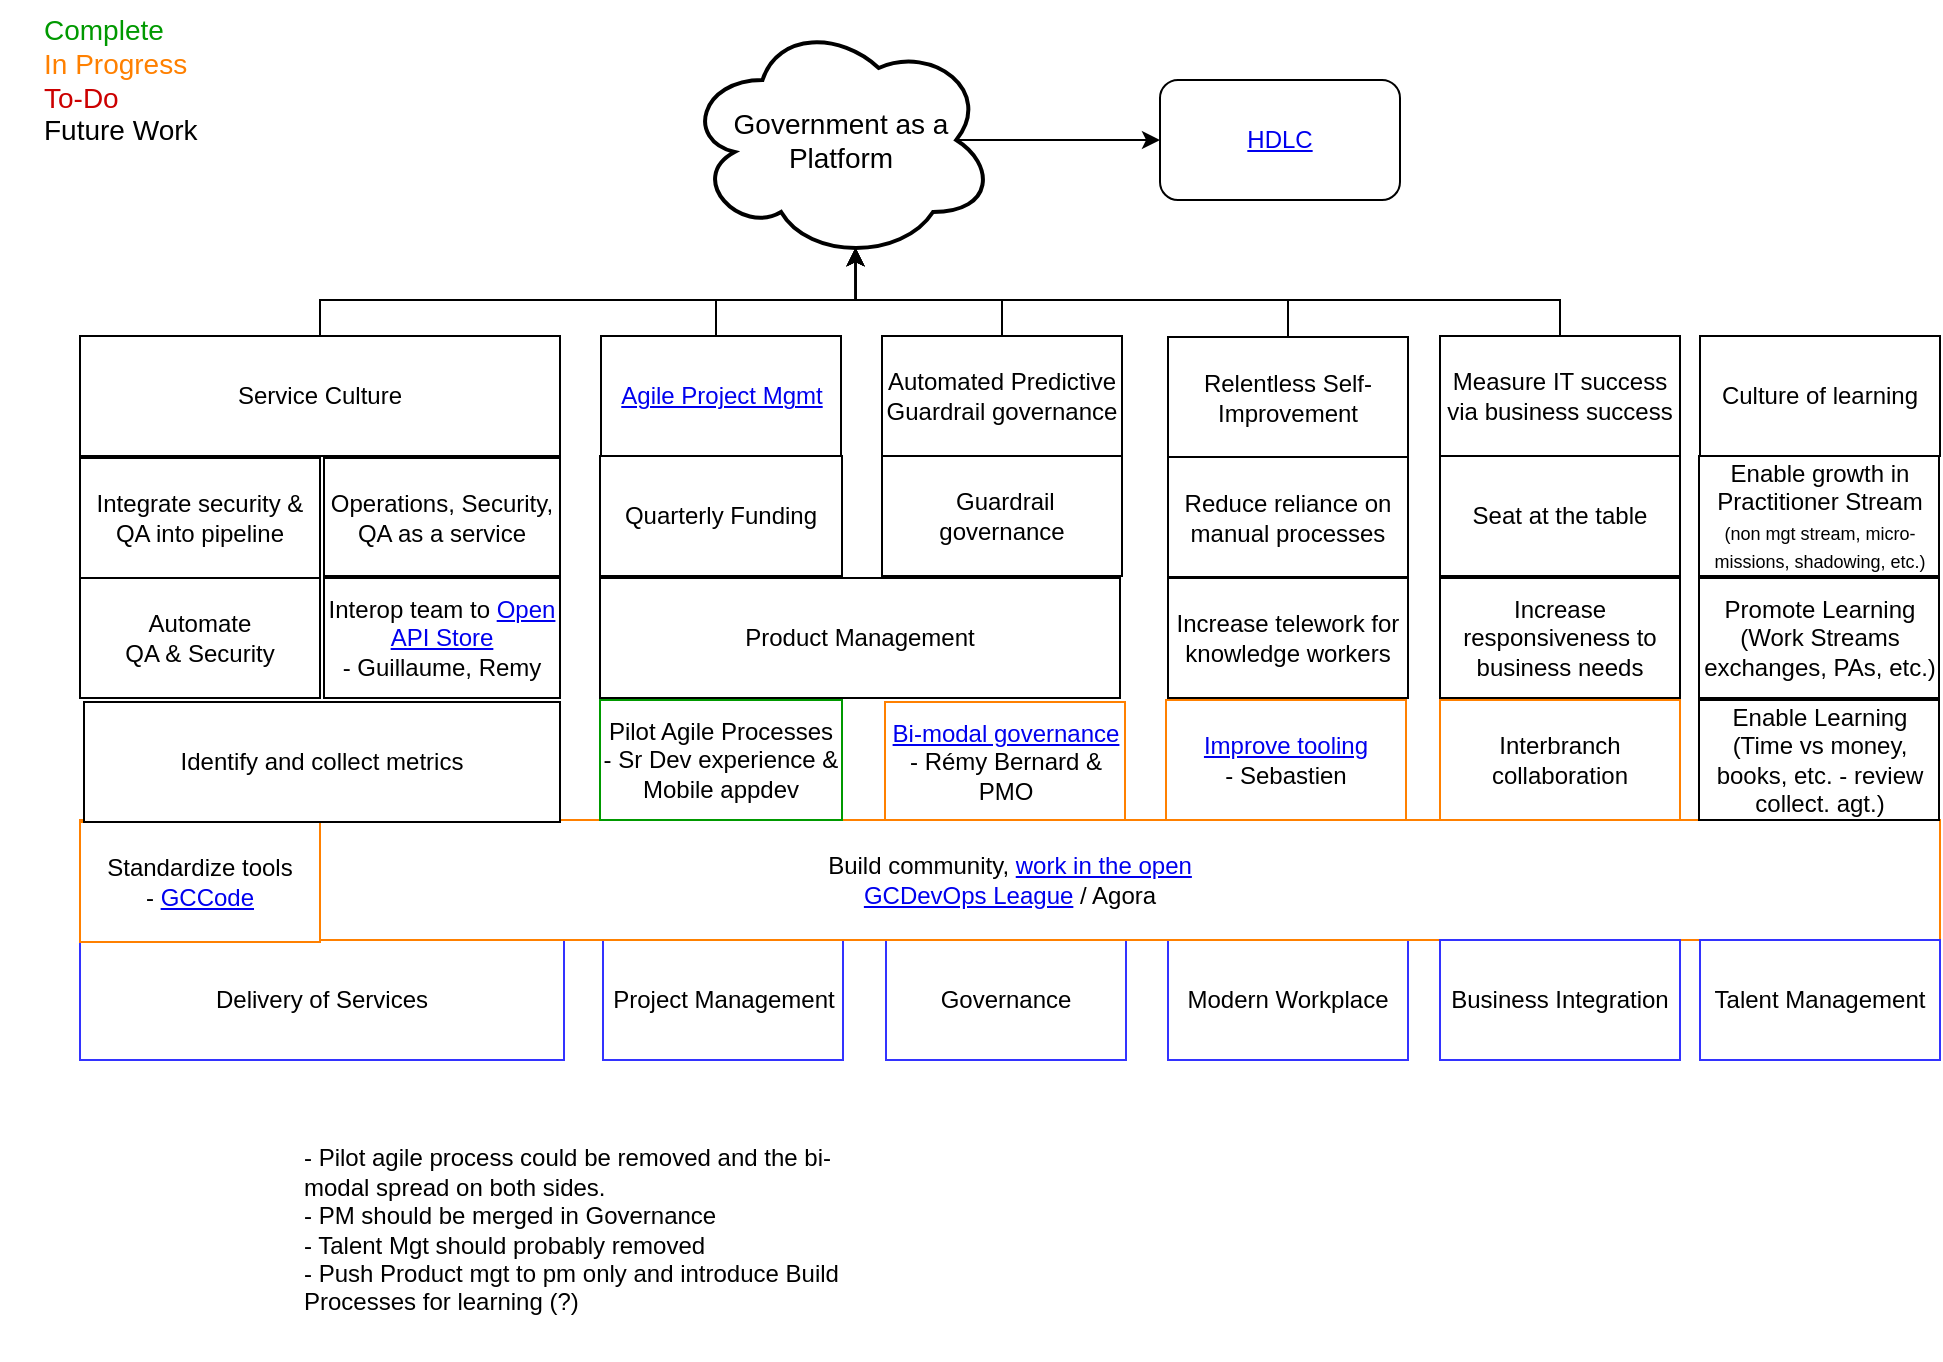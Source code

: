 <mxfile version="10.9.8" type="device"><diagram id="l1g6JQjKftUjXiHq0ZqX" name="Page-1"><mxGraphModel dx="1038" dy="617" grid="1" gridSize="10" guides="1" tooltips="1" connect="1" arrows="1" fold="1" page="1" pageScale="1" pageWidth="850" pageHeight="1100" math="0" shadow="0"><root><mxCell id="0"/><mxCell id="1" parent="0"/><mxCell id="KN0F07393923GkEY70TQ-1" style="edgeStyle=orthogonalEdgeStyle;rounded=0;orthogonalLoop=1;jettySize=auto;html=1;exitX=0.875;exitY=0.5;exitDx=0;exitDy=0;exitPerimeter=0;entryX=0;entryY=0.5;entryDx=0;entryDy=0;" edge="1" parent="1" source="KN0F07393923GkEY70TQ-2" target="KN0F07393923GkEY70TQ-3"><mxGeometry relative="1" as="geometry"/></mxCell><mxCell id="KN0F07393923GkEY70TQ-2" value="Government as a Platform" style="ellipse;shape=cloud;strokeWidth=2;fontSize=14;whiteSpace=wrap;html=1;align=center;" vertex="1" parent="1"><mxGeometry x="342.5" y="20" width="155" height="120" as="geometry"/></mxCell><mxCell id="KN0F07393923GkEY70TQ-3" value="&lt;a href=&quot;https://github.com/sara-sabr/ITStrategy/blob/master/Strategies/HumanDevelopmentLifeCycle.md&quot;&gt;HDLC&lt;/a&gt;" style="rounded=1;whiteSpace=wrap;html=1;" vertex="1" parent="1"><mxGeometry x="580" y="50" width="120" height="60" as="geometry"/></mxCell><mxCell id="KN0F07393923GkEY70TQ-4" value="Delivery of Services" style="rounded=0;whiteSpace=wrap;html=1;strokeColor=#3333FF;" vertex="1" parent="1"><mxGeometry x="40" y="480" width="242" height="60" as="geometry"/></mxCell><mxCell id="KN0F07393923GkEY70TQ-5" value="Project Management" style="rounded=0;whiteSpace=wrap;html=1;strokeColor=#3333FF;" vertex="1" parent="1"><mxGeometry x="301.5" y="480" width="120" height="60" as="geometry"/></mxCell><mxCell id="KN0F07393923GkEY70TQ-6" value="Governance" style="rounded=0;whiteSpace=wrap;html=1;strokeColor=#3333FF;" vertex="1" parent="1"><mxGeometry x="443" y="480" width="120" height="60" as="geometry"/></mxCell><mxCell id="KN0F07393923GkEY70TQ-7" value="Modern Workplace" style="rounded=0;whiteSpace=wrap;html=1;strokeColor=#3333FF;" vertex="1" parent="1"><mxGeometry x="584" y="480" width="120" height="60" as="geometry"/></mxCell><mxCell id="KN0F07393923GkEY70TQ-8" value="&lt;div&gt;&lt;a href=&quot;https://github.com/sara-sabr/ITStrategy/blob/master/Strategies/WebServicesAccess.md#sites-that-are-blocked-and-not-blocked&quot;&gt;Improve tooling&lt;/a&gt;&lt;/div&gt;&lt;div&gt;&lt;font color=&quot;#CC0000&quot;&gt;&lt;font color=&quot;#000000&quot;&gt;- Sebastien&lt;/font&gt;&lt;br&gt;&lt;/font&gt;&lt;/div&gt;" style="rounded=0;whiteSpace=wrap;html=1;strokeColor=#FF8000;" vertex="1" parent="1"><mxGeometry x="583" y="360" width="120" height="60" as="geometry"/></mxCell><mxCell id="KN0F07393923GkEY70TQ-9" value="&lt;div&gt;&lt;a href=&quot;https://github.com/sara-sabr/ITStrategy/blob/master/Strategies/TransitionToPartner.md#6-adopt-a-bi-modal-governance-and-delivery&quot;&gt;Bi-modal governance&lt;/a&gt;&lt;/div&gt;&lt;div&gt;- Rémy Bernard &amp;amp;&lt;/div&gt;&lt;div&gt;PMO&lt;/div&gt;" style="rounded=0;whiteSpace=wrap;html=1;strokeColor=#FF8000;" vertex="1" parent="1"><mxGeometry x="442.5" y="361" width="120" height="60" as="geometry"/></mxCell><mxCell id="KN0F07393923GkEY70TQ-10" value="" style="shape=image;html=1;verticalAlign=top;verticalLabelPosition=bottom;labelBackgroundColor=#ffffff;imageAspect=0;aspect=fixed;image=https://cdn3.iconfinder.com/data/icons/letters-and-numbers-1/32/number_1_blue-128.png;strokeColor=#CC0000;" vertex="1" parent="1"><mxGeometry y="431" width="40" height="40" as="geometry"/></mxCell><mxCell id="KN0F07393923GkEY70TQ-11" value="" style="shape=image;html=1;verticalAlign=top;verticalLabelPosition=bottom;labelBackgroundColor=#ffffff;imageAspect=0;aspect=fixed;image=https://cdn3.iconfinder.com/data/icons/letters-and-numbers-1/32/number_2_blue-128.png;strokeColor=#CC0000;" vertex="1" parent="1"><mxGeometry y="371" width="40" height="40" as="geometry"/></mxCell><mxCell id="KN0F07393923GkEY70TQ-12" value="" style="shape=image;html=1;verticalAlign=top;verticalLabelPosition=bottom;labelBackgroundColor=#ffffff;imageAspect=0;aspect=fixed;image=https://cdn3.iconfinder.com/data/icons/letters-and-numbers-1/32/number_3_blue-128.png;strokeColor=#CC0000;" vertex="1" parent="1"><mxGeometry x="2" y="312" width="38" height="38" as="geometry"/></mxCell><mxCell id="KN0F07393923GkEY70TQ-13" value="" style="shape=image;html=1;verticalAlign=top;verticalLabelPosition=bottom;labelBackgroundColor=#ffffff;imageAspect=0;aspect=fixed;image=https://cdn3.iconfinder.com/data/icons/letters-and-numbers-1/32/number_4_blue-128.png;strokeColor=#CC0000;" vertex="1" parent="1"><mxGeometry y="251" width="40" height="40" as="geometry"/></mxCell><mxCell id="KN0F07393923GkEY70TQ-14" value="" style="shape=image;html=1;verticalAlign=top;verticalLabelPosition=bottom;labelBackgroundColor=#ffffff;imageAspect=0;aspect=fixed;image=https://cdn3.iconfinder.com/data/icons/letters-and-numbers-1/32/number_5_blue-128.png;strokeColor=#CC0000;" vertex="1" parent="1"><mxGeometry y="190" width="40" height="40" as="geometry"/></mxCell><mxCell id="KN0F07393923GkEY70TQ-15" value="&lt;div&gt;Build community, &lt;a href=&quot;https://github.com/sara-sabr/ITStrategy/blob/master/Strategies/TransitionToPartner.md#7-transition-to-working-in-the-open-by-default&quot;&gt;work in the open&lt;/a&gt;&lt;br&gt;&lt;/div&gt;&lt;div&gt;&lt;a href=&quot;https://twitter.com/search?q=%23GCDevOpsLeague&amp;amp;src=tyah&quot;&gt;GCDevOps League&lt;/a&gt; / Agora&lt;br&gt;&lt;/div&gt;" style="rounded=0;whiteSpace=wrap;html=1;strokeColor=#FF8000;" vertex="1" parent="1"><mxGeometry x="40" y="420" width="930" height="60" as="geometry"/></mxCell><mxCell id="KN0F07393923GkEY70TQ-16" style="edgeStyle=orthogonalEdgeStyle;rounded=0;orthogonalLoop=1;jettySize=auto;html=1;entryX=0.55;entryY=0.95;entryDx=0;entryDy=0;entryPerimeter=0;exitX=0.5;exitY=0;exitDx=0;exitDy=0;" edge="1" parent="1" source="KN0F07393923GkEY70TQ-47" target="KN0F07393923GkEY70TQ-2"><mxGeometry relative="1" as="geometry"><Array as="points"><mxPoint x="644" y="160"/><mxPoint x="428" y="160"/></Array><mxPoint x="644" y="170" as="sourcePoint"/></mxGeometry></mxCell><mxCell id="KN0F07393923GkEY70TQ-17" value="Reduce reliance on manual processes" style="rounded=0;whiteSpace=wrap;html=1;strokeColor=#000000;" vertex="1" parent="1"><mxGeometry x="584" y="238.5" width="120" height="60" as="geometry"/></mxCell><mxCell id="KN0F07393923GkEY70TQ-18" value="&lt;div&gt;Automate &lt;br&gt;&lt;/div&gt;&lt;div&gt;QA &amp;amp; Security&lt;/div&gt;" style="rounded=0;whiteSpace=wrap;html=1;strokeColor=#000000;" vertex="1" parent="1"><mxGeometry x="40" y="299" width="120" height="60" as="geometry"/></mxCell><mxCell id="KN0F07393923GkEY70TQ-19" value="&lt;div&gt;Standardize tools&lt;/div&gt;&lt;div&gt;- &lt;a href=&quot;https://github.com/gcdevops/strategie-devops-strategy/blob/WorkInProgress/Content/OfficalGCCodeSupport.md&quot;&gt;GCCode&lt;/a&gt;&lt;br&gt;&lt;/div&gt;" style="rounded=0;whiteSpace=wrap;html=1;strokeColor=#FF8000;" vertex="1" parent="1"><mxGeometry x="40" y="421" width="120" height="60" as="geometry"/></mxCell><mxCell id="KN0F07393923GkEY70TQ-20" value="Integrate security &amp;amp; QA into pipeline" style="rounded=0;whiteSpace=wrap;html=1;strokeColor=#000000;" vertex="1" parent="1"><mxGeometry x="40" y="239" width="120" height="60" as="geometry"/></mxCell><mxCell id="KN0F07393923GkEY70TQ-21" style="edgeStyle=orthogonalEdgeStyle;rounded=0;orthogonalLoop=1;jettySize=auto;html=1;exitX=0.5;exitY=0;exitDx=0;exitDy=0;entryX=0.55;entryY=0.95;entryDx=0;entryDy=0;entryPerimeter=0;" edge="1" parent="1" source="KN0F07393923GkEY70TQ-22" target="KN0F07393923GkEY70TQ-2"><mxGeometry relative="1" as="geometry"><Array as="points"><mxPoint x="358" y="160"/><mxPoint x="428" y="160"/></Array></mxGeometry></mxCell><mxCell id="KN0F07393923GkEY70TQ-22" value="&lt;a href=&quot;https://github.com/sara-sabr/ITStrategy/blob/master/Strategies/TransitionToPartner.md#5-shift-to-product-management&quot;&gt;Agile Project Mgmt&lt;br&gt;&lt;/a&gt;" style="rounded=0;whiteSpace=wrap;html=1;strokeColor=#000000;" vertex="1" parent="1"><mxGeometry x="300.5" y="178" width="120" height="60" as="geometry"/></mxCell><mxCell id="KN0F07393923GkEY70TQ-23" value="&lt;div&gt;Interop team to &lt;a href=&quot;https://api.canada.ca/en/homepage&quot;&gt;Open API Store&lt;/a&gt;&lt;/div&gt;&lt;div&gt;- Guillaume, Remy&lt;br&gt;&lt;/div&gt;" style="rounded=0;whiteSpace=wrap;html=1;strokeColor=#000000;" vertex="1" parent="1"><mxGeometry x="162" y="299" width="118" height="60" as="geometry"/></mxCell><mxCell id="KN0F07393923GkEY70TQ-24" value="Operations, Security, QA as a service" style="rounded=0;whiteSpace=wrap;html=1;strokeColor=#000000;" vertex="1" parent="1"><mxGeometry x="162" y="239" width="118" height="59" as="geometry"/></mxCell><mxCell id="KN0F07393923GkEY70TQ-25" value="Business Integration" style="rounded=0;whiteSpace=wrap;html=1;strokeColor=#3333FF;" vertex="1" parent="1"><mxGeometry x="720" y="480" width="120" height="60" as="geometry"/></mxCell><mxCell id="KN0F07393923GkEY70TQ-26" style="edgeStyle=orthogonalEdgeStyle;rounded=0;orthogonalLoop=1;jettySize=auto;html=1;exitX=0.5;exitY=0;exitDx=0;exitDy=0;entryX=0.55;entryY=0.95;entryDx=0;entryDy=0;entryPerimeter=0;" edge="1" parent="1" source="KN0F07393923GkEY70TQ-27" target="KN0F07393923GkEY70TQ-2"><mxGeometry relative="1" as="geometry"><Array as="points"><mxPoint x="780" y="160"/><mxPoint x="428" y="160"/></Array></mxGeometry></mxCell><mxCell id="KN0F07393923GkEY70TQ-27" value="Measure IT success via business success" style="rounded=0;whiteSpace=wrap;html=1;strokeColor=#000000;" vertex="1" parent="1"><mxGeometry x="720" y="178" width="120" height="60" as="geometry"/></mxCell><mxCell id="KN0F07393923GkEY70TQ-28" value="&lt;div style=&quot;font-size: 14px&quot; align=&quot;left&quot;&gt;&lt;font style=&quot;font-size: 14px&quot; color=&quot;#FF8000&quot;&gt;&lt;font style=&quot;font-size: 14px&quot; color=&quot;#009900&quot;&gt;Complete&lt;/font&gt;&lt;/font&gt;&lt;/div&gt;&lt;div style=&quot;font-size: 14px&quot; align=&quot;left&quot;&gt;&lt;font style=&quot;font-size: 14px&quot; color=&quot;#FF8000&quot;&gt;In Progress&lt;/font&gt;&lt;/div&gt;&lt;div style=&quot;font-size: 14px&quot; align=&quot;left&quot;&gt;&lt;font style=&quot;font-size: 14px&quot; color=&quot;#CC0000&quot;&gt;To-Do&lt;/font&gt;&lt;font style=&quot;font-size: 14px&quot;&gt;&lt;br&gt;&lt;/font&gt;&lt;/div&gt;&lt;div style=&quot;font-size: 14px&quot; align=&quot;left&quot;&gt;&lt;font style=&quot;font-size: 14px&quot;&gt;&lt;font style=&quot;font-size: 14px&quot; color=&quot;#FF8000&quot;&gt;&lt;font style=&quot;font-size: 14px&quot; color=&quot;#009900&quot;&gt;&lt;font color=&quot;#000000&quot;&gt;Future Work&lt;/font&gt;&lt;/font&gt;&lt;/font&gt;&lt;/font&gt;&lt;/div&gt;" style="text;html=1;strokeColor=none;fillColor=none;align=left;verticalAlign=middle;whiteSpace=wrap;rounded=0;" vertex="1" parent="1"><mxGeometry x="20" y="10" width="110" height="80" as="geometry"/></mxCell><mxCell id="KN0F07393923GkEY70TQ-29" style="edgeStyle=orthogonalEdgeStyle;rounded=0;orthogonalLoop=1;jettySize=auto;html=1;exitX=0.5;exitY=0;exitDx=0;exitDy=0;entryX=0.55;entryY=0.95;entryDx=0;entryDy=0;entryPerimeter=0;" edge="1" parent="1" source="KN0F07393923GkEY70TQ-30" target="KN0F07393923GkEY70TQ-2"><mxGeometry relative="1" as="geometry"><Array as="points"><mxPoint x="160" y="160"/><mxPoint x="428" y="160"/></Array><mxPoint x="430" y="140" as="targetPoint"/></mxGeometry></mxCell><mxCell id="KN0F07393923GkEY70TQ-30" value="&lt;div&gt;Service Culture&lt;/div&gt;" style="rounded=0;whiteSpace=wrap;html=1;strokeColor=#000000;" vertex="1" parent="1"><mxGeometry x="40" y="178" width="240" height="60" as="geometry"/></mxCell><mxCell id="KN0F07393923GkEY70TQ-31" style="edgeStyle=orthogonalEdgeStyle;rounded=0;orthogonalLoop=1;jettySize=auto;html=1;exitX=0.5;exitY=0;exitDx=0;exitDy=0;entryX=0.55;entryY=0.95;entryDx=0;entryDy=0;entryPerimeter=0;" edge="1" parent="1" source="KN0F07393923GkEY70TQ-32" target="KN0F07393923GkEY70TQ-2"><mxGeometry relative="1" as="geometry"><Array as="points"><mxPoint x="501" y="160"/><mxPoint x="428" y="160"/></Array></mxGeometry></mxCell><mxCell id="KN0F07393923GkEY70TQ-32" value="Automated Predictive Guardrail governance" style="rounded=0;whiteSpace=wrap;html=1;strokeColor=#000000;fillColor=none;" vertex="1" parent="1"><mxGeometry x="441" y="178" width="120" height="60" as="geometry"/></mxCell><mxCell id="KN0F07393923GkEY70TQ-33" value="Interbranch collaboration" style="rounded=0;whiteSpace=wrap;html=1;strokeColor=#FF8000;fillColor=none;" vertex="1" parent="1"><mxGeometry x="720" y="360" width="120" height="60" as="geometry"/></mxCell><mxCell id="KN0F07393923GkEY70TQ-34" value="Increase responsiveness to business needs" style="rounded=0;whiteSpace=wrap;html=1;strokeColor=#000000;fillColor=none;" vertex="1" parent="1"><mxGeometry x="720" y="299" width="120" height="60" as="geometry"/></mxCell><mxCell id="KN0F07393923GkEY70TQ-35" value="Increase telework for knowledge workers" style="rounded=0;whiteSpace=wrap;html=1;strokeColor=#000000;fillColor=none;" vertex="1" parent="1"><mxGeometry x="584" y="299" width="120" height="60" as="geometry"/></mxCell><mxCell id="KN0F07393923GkEY70TQ-36" value="&lt;div&gt;Pilot Agile Processes&lt;/div&gt;&lt;div&gt;- Sr Dev experience &amp;amp; Mobile appdev&lt;br&gt;&lt;/div&gt;" style="rounded=0;whiteSpace=wrap;html=1;strokeColor=#009900;fillColor=none;" vertex="1" parent="1"><mxGeometry x="300" y="360" width="121" height="60" as="geometry"/></mxCell><mxCell id="KN0F07393923GkEY70TQ-37" value="Product Management" style="rounded=0;whiteSpace=wrap;html=1;strokeColor=#000000;fillColor=none;" vertex="1" parent="1"><mxGeometry x="300" y="299" width="260" height="60" as="geometry"/></mxCell><mxCell id="KN0F07393923GkEY70TQ-39" value="Seat at the table" style="rounded=0;whiteSpace=wrap;html=1;strokeColor=#000000;" vertex="1" parent="1"><mxGeometry x="720" y="238" width="120" height="60" as="geometry"/></mxCell><mxCell id="KN0F07393923GkEY70TQ-40" value="Talent Management" style="rounded=0;whiteSpace=wrap;html=1;strokeColor=#3333FF;" vertex="1" parent="1"><mxGeometry x="850" y="480" width="120" height="60" as="geometry"/></mxCell><mxCell id="KN0F07393923GkEY70TQ-41" value="&lt;span style=&quot;display: inline ; float: none ; background-color: transparent ; color: rgb(0 , 0 , 0) ; font-family: &amp;#34;helvetica&amp;#34; ; font-size: 12px ; font-style: normal ; font-variant: normal ; font-weight: 400 ; letter-spacing: normal ; text-align: center ; text-decoration: none ; text-indent: 0px ; text-transform: none ; white-space: normal ; word-spacing: 0px ; word-wrap: normal&quot;&gt;Culture of learning&lt;/span&gt;" style="rounded=0;whiteSpace=wrap;html=1;strokeColor=#000000;" vertex="1" parent="1"><mxGeometry x="850" y="178" width="120" height="60" as="geometry"/></mxCell><mxCell id="KN0F07393923GkEY70TQ-42" value="Enable growth in Practitioner Stream&lt;br&gt;&lt;font style=&quot;font-size: 9px&quot;&gt;(non mgt stream, micro-missions, shadowing, etc.)&lt;/font&gt;" style="rounded=0;whiteSpace=wrap;html=1;strokeColor=#000000;" vertex="1" parent="1"><mxGeometry x="849.5" y="238" width="120" height="60" as="geometry"/></mxCell><mxCell id="KN0F07393923GkEY70TQ-43" value="Enable Learning&lt;br&gt;(Time vs money, books, etc. - review collect. agt.)" style="rounded=0;whiteSpace=wrap;html=1;strokeColor=#000000;" vertex="1" parent="1"><mxGeometry x="849.5" y="360" width="120" height="60" as="geometry"/></mxCell><mxCell id="KN0F07393923GkEY70TQ-44" value="Promote Learning&lt;br&gt;(Work Streams exchanges, PAs, etc.)" style="rounded=0;whiteSpace=wrap;html=1;strokeColor=#000000;" vertex="1" parent="1"><mxGeometry x="849.5" y="299" width="120" height="60" as="geometry"/></mxCell><mxCell id="KN0F07393923GkEY70TQ-45" value="&amp;nbsp;Guardrail governance" style="rounded=0;whiteSpace=wrap;html=1;strokeColor=#000000;fillColor=none;" vertex="1" parent="1"><mxGeometry x="441" y="238" width="120" height="60" as="geometry"/></mxCell><mxCell id="KN0F07393923GkEY70TQ-46" value="Quarterly Funding" style="rounded=0;whiteSpace=wrap;html=1;strokeColor=#000000;fillColor=none;" vertex="1" parent="1"><mxGeometry x="300" y="238" width="121" height="60" as="geometry"/></mxCell><mxCell id="KN0F07393923GkEY70TQ-47" value="Relentless Self-Improvement" style="rounded=0;whiteSpace=wrap;html=1;strokeColor=#000000;" vertex="1" parent="1"><mxGeometry x="584" y="178.5" width="120" height="60" as="geometry"/></mxCell><mxCell id="KN0F07393923GkEY70TQ-48" value="&lt;div align=&quot;left&quot;&gt;- Pilot agile process could be removed and the bi-modal spread on both sides.&lt;/div&gt;&lt;div align=&quot;left&quot;&gt;- PM should be merged in Governance&lt;/div&gt;&lt;div align=&quot;left&quot;&gt;- Talent Mgt should probably removed&lt;/div&gt;&lt;div align=&quot;left&quot;&gt;- Push Product mgt to pm only and introduce Build Processes for learning (?)&lt;/div&gt;" style="text;html=1;strokeColor=none;fillColor=none;align=left;verticalAlign=middle;whiteSpace=wrap;rounded=0;" vertex="1" parent="1"><mxGeometry x="150" y="560" width="290" height="130" as="geometry"/></mxCell><mxCell id="KN0F07393923GkEY70TQ-49" value="Identify and collect metrics" style="rounded=0;whiteSpace=wrap;html=1;strokeColor=#000000;" vertex="1" parent="1"><mxGeometry x="42" y="361" width="238" height="60" as="geometry"/></mxCell></root></mxGraphModel></diagram></mxfile>